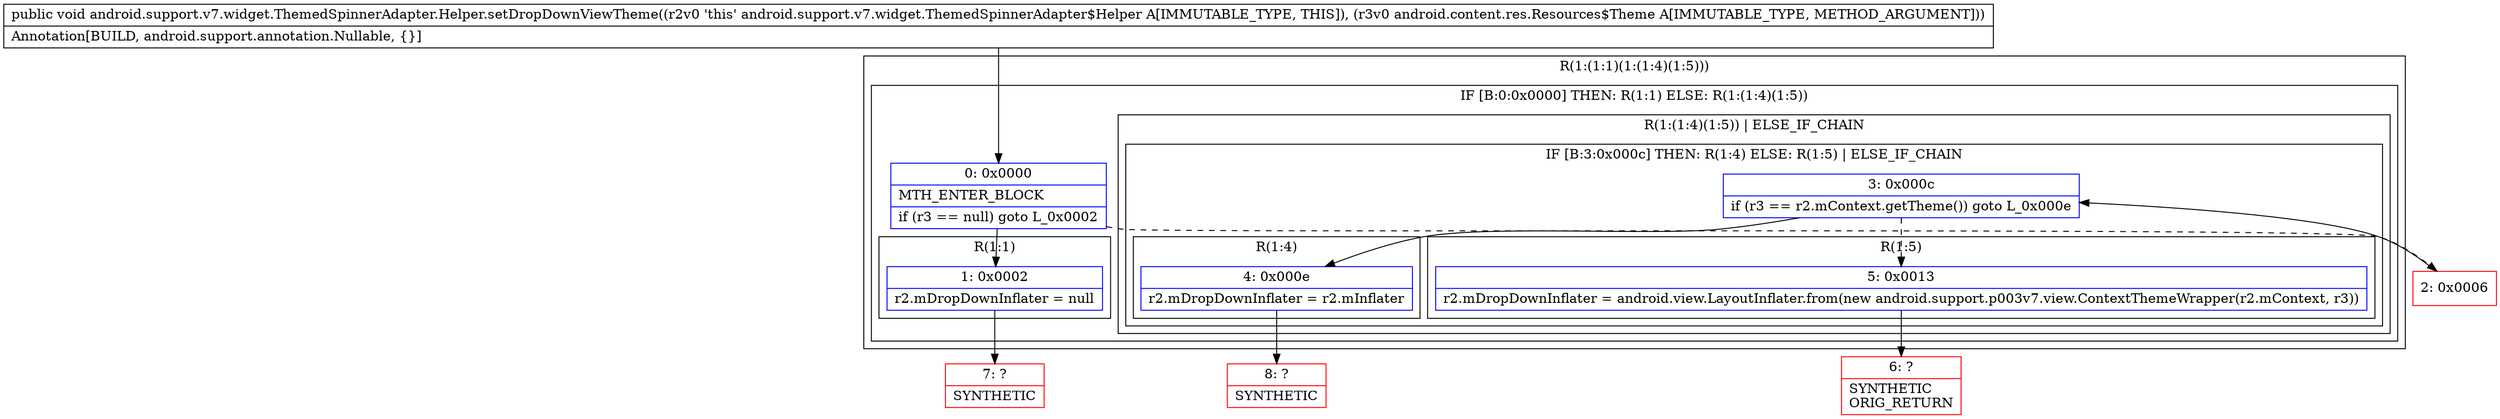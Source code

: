 digraph "CFG forandroid.support.v7.widget.ThemedSpinnerAdapter.Helper.setDropDownViewTheme(Landroid\/content\/res\/Resources$Theme;)V" {
subgraph cluster_Region_1542374071 {
label = "R(1:(1:1)(1:(1:4)(1:5)))";
node [shape=record,color=blue];
subgraph cluster_IfRegion_1727352458 {
label = "IF [B:0:0x0000] THEN: R(1:1) ELSE: R(1:(1:4)(1:5))";
node [shape=record,color=blue];
Node_0 [shape=record,label="{0\:\ 0x0000|MTH_ENTER_BLOCK\l|if (r3 == null) goto L_0x0002\l}"];
subgraph cluster_Region_1546935705 {
label = "R(1:1)";
node [shape=record,color=blue];
Node_1 [shape=record,label="{1\:\ 0x0002|r2.mDropDownInflater = null\l}"];
}
subgraph cluster_Region_1460487584 {
label = "R(1:(1:4)(1:5)) | ELSE_IF_CHAIN\l";
node [shape=record,color=blue];
subgraph cluster_IfRegion_2052841100 {
label = "IF [B:3:0x000c] THEN: R(1:4) ELSE: R(1:5) | ELSE_IF_CHAIN\l";
node [shape=record,color=blue];
Node_3 [shape=record,label="{3\:\ 0x000c|if (r3 == r2.mContext.getTheme()) goto L_0x000e\l}"];
subgraph cluster_Region_915820115 {
label = "R(1:4)";
node [shape=record,color=blue];
Node_4 [shape=record,label="{4\:\ 0x000e|r2.mDropDownInflater = r2.mInflater\l}"];
}
subgraph cluster_Region_1219495309 {
label = "R(1:5)";
node [shape=record,color=blue];
Node_5 [shape=record,label="{5\:\ 0x0013|r2.mDropDownInflater = android.view.LayoutInflater.from(new android.support.p003v7.view.ContextThemeWrapper(r2.mContext, r3))\l}"];
}
}
}
}
}
Node_2 [shape=record,color=red,label="{2\:\ 0x0006}"];
Node_6 [shape=record,color=red,label="{6\:\ ?|SYNTHETIC\lORIG_RETURN\l}"];
Node_7 [shape=record,color=red,label="{7\:\ ?|SYNTHETIC\l}"];
Node_8 [shape=record,color=red,label="{8\:\ ?|SYNTHETIC\l}"];
MethodNode[shape=record,label="{public void android.support.v7.widget.ThemedSpinnerAdapter.Helper.setDropDownViewTheme((r2v0 'this' android.support.v7.widget.ThemedSpinnerAdapter$Helper A[IMMUTABLE_TYPE, THIS]), (r3v0 android.content.res.Resources$Theme A[IMMUTABLE_TYPE, METHOD_ARGUMENT]))  | Annotation[BUILD, android.support.annotation.Nullable, \{\}]\l}"];
MethodNode -> Node_0;
Node_0 -> Node_1;
Node_0 -> Node_2[style=dashed];
Node_1 -> Node_7;
Node_3 -> Node_4;
Node_3 -> Node_5[style=dashed];
Node_4 -> Node_8;
Node_5 -> Node_6;
Node_2 -> Node_3;
}

